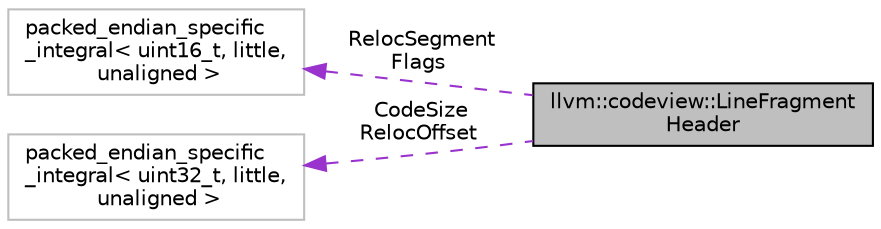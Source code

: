 digraph "llvm::codeview::LineFragmentHeader"
{
 // LATEX_PDF_SIZE
  bgcolor="transparent";
  edge [fontname="Helvetica",fontsize="10",labelfontname="Helvetica",labelfontsize="10"];
  node [fontname="Helvetica",fontsize="10",shape=record];
  rankdir="LR";
  Node1 [label="llvm::codeview::LineFragment\lHeader",height=0.2,width=0.4,color="black", fillcolor="grey75", style="filled", fontcolor="black",tooltip=" "];
  Node2 -> Node1 [dir="back",color="darkorchid3",fontsize="10",style="dashed",label=" RelocSegment\nFlags" ,fontname="Helvetica"];
  Node2 [label="packed_endian_specific\l_integral\< uint16_t, little,\l unaligned \>",height=0.2,width=0.4,color="grey75",tooltip=" "];
  Node3 -> Node1 [dir="back",color="darkorchid3",fontsize="10",style="dashed",label=" CodeSize\nRelocOffset" ,fontname="Helvetica"];
  Node3 [label="packed_endian_specific\l_integral\< uint32_t, little,\l unaligned \>",height=0.2,width=0.4,color="grey75",tooltip=" "];
}
